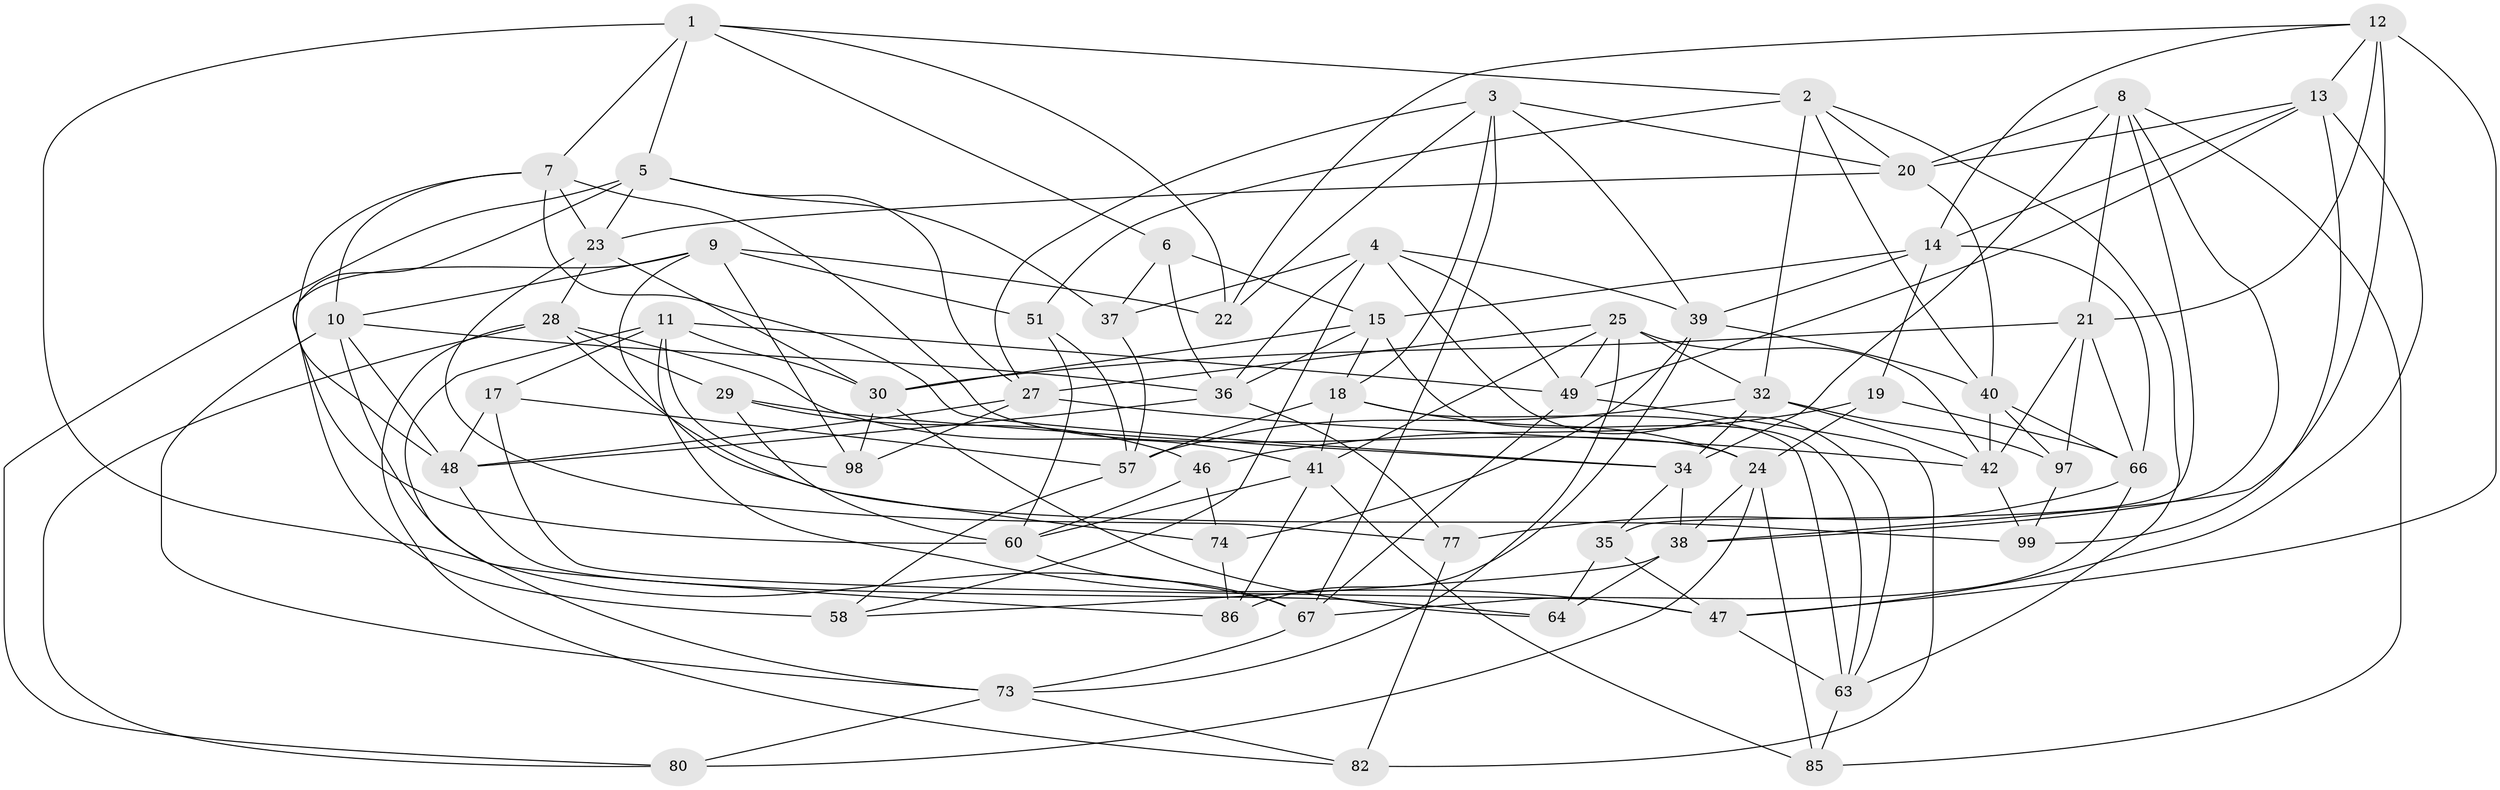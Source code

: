 // original degree distribution, {4: 1.0}
// Generated by graph-tools (version 1.1) at 2025/39/02/21/25 10:39:01]
// undirected, 60 vertices, 160 edges
graph export_dot {
graph [start="1"]
  node [color=gray90,style=filled];
  1 [super="+69"];
  2 [super="+71"];
  3 [super="+50"];
  4 [super="+83"];
  5 [super="+31"];
  6;
  7 [super="+90"];
  8 [super="+89"];
  9 [super="+65"];
  10 [super="+96"];
  11 [super="+16"];
  12 [super="+53"];
  13 [super="+59"];
  14 [super="+54"];
  15 [super="+33"];
  17;
  18 [super="+79"];
  19;
  20 [super="+26"];
  21 [super="+43"];
  22;
  23 [super="+45"];
  24 [super="+78"];
  25 [super="+88"];
  27 [super="+56"];
  28 [super="+87"];
  29;
  30 [super="+95"];
  32 [super="+52"];
  34 [super="+62"];
  35;
  36 [super="+44"];
  37;
  38 [super="+75"];
  39 [super="+93"];
  40 [super="+84"];
  41 [super="+94"];
  42 [super="+55"];
  46;
  47 [super="+70"];
  48 [super="+91"];
  49 [super="+61"];
  51;
  57 [super="+72"];
  58;
  60 [super="+76"];
  63 [super="+68"];
  64;
  66 [super="+81"];
  67 [super="+100"];
  73 [super="+92"];
  74;
  77;
  80;
  82;
  85;
  86;
  97;
  98;
  99;
  1 -- 6;
  1 -- 5;
  1 -- 67;
  1 -- 2;
  1 -- 22;
  1 -- 7;
  2 -- 20;
  2 -- 32;
  2 -- 51;
  2 -- 63;
  2 -- 40;
  3 -- 20;
  3 -- 27;
  3 -- 67;
  3 -- 18;
  3 -- 22;
  3 -- 39;
  4 -- 39;
  4 -- 37;
  4 -- 36;
  4 -- 49;
  4 -- 58;
  4 -- 63;
  5 -- 23;
  5 -- 27;
  5 -- 80;
  5 -- 37;
  5 -- 60;
  6 -- 37;
  6 -- 36;
  6 -- 15;
  7 -- 24;
  7 -- 10;
  7 -- 48;
  7 -- 23;
  7 -- 34;
  8 -- 35;
  8 -- 85;
  8 -- 20;
  8 -- 34;
  8 -- 21;
  8 -- 38;
  9 -- 98;
  9 -- 22;
  9 -- 51;
  9 -- 58;
  9 -- 74;
  9 -- 10;
  10 -- 36;
  10 -- 73;
  10 -- 86;
  10 -- 48;
  11 -- 17;
  11 -- 98;
  11 -- 47;
  11 -- 73;
  11 -- 49;
  11 -- 30;
  12 -- 21;
  12 -- 13;
  12 -- 22;
  12 -- 14;
  12 -- 47;
  12 -- 38;
  13 -- 14;
  13 -- 47;
  13 -- 49;
  13 -- 99;
  13 -- 20;
  14 -- 15;
  14 -- 19;
  14 -- 39;
  14 -- 66;
  15 -- 36;
  15 -- 30;
  15 -- 18;
  15 -- 63;
  17 -- 48;
  17 -- 57;
  17 -- 47;
  18 -- 57;
  18 -- 24;
  18 -- 41;
  18 -- 63;
  19 -- 46;
  19 -- 24;
  19 -- 66;
  20 -- 40;
  20 -- 23;
  21 -- 30;
  21 -- 97;
  21 -- 66;
  21 -- 42;
  23 -- 77;
  23 -- 28;
  23 -- 30;
  24 -- 85;
  24 -- 80;
  24 -- 38;
  25 -- 42;
  25 -- 27;
  25 -- 73;
  25 -- 49;
  25 -- 41;
  25 -- 32;
  27 -- 98;
  27 -- 48;
  27 -- 42;
  28 -- 82;
  28 -- 29;
  28 -- 80;
  28 -- 99;
  28 -- 41;
  29 -- 46;
  29 -- 34;
  29 -- 60;
  30 -- 64;
  30 -- 98;
  32 -- 57;
  32 -- 42;
  32 -- 34;
  32 -- 97;
  34 -- 35;
  34 -- 38;
  35 -- 47;
  35 -- 64;
  36 -- 48;
  36 -- 77;
  37 -- 57;
  38 -- 64;
  38 -- 58;
  39 -- 74;
  39 -- 40;
  39 -- 86;
  40 -- 66;
  40 -- 97;
  40 -- 42;
  41 -- 86;
  41 -- 60;
  41 -- 85;
  42 -- 99;
  46 -- 74;
  46 -- 60;
  47 -- 63;
  48 -- 64;
  49 -- 82;
  49 -- 67;
  51 -- 60;
  51 -- 57;
  57 -- 58;
  60 -- 67;
  63 -- 85;
  66 -- 67;
  66 -- 77;
  67 -- 73;
  73 -- 80;
  73 -- 82;
  74 -- 86;
  77 -- 82;
  97 -- 99;
}
